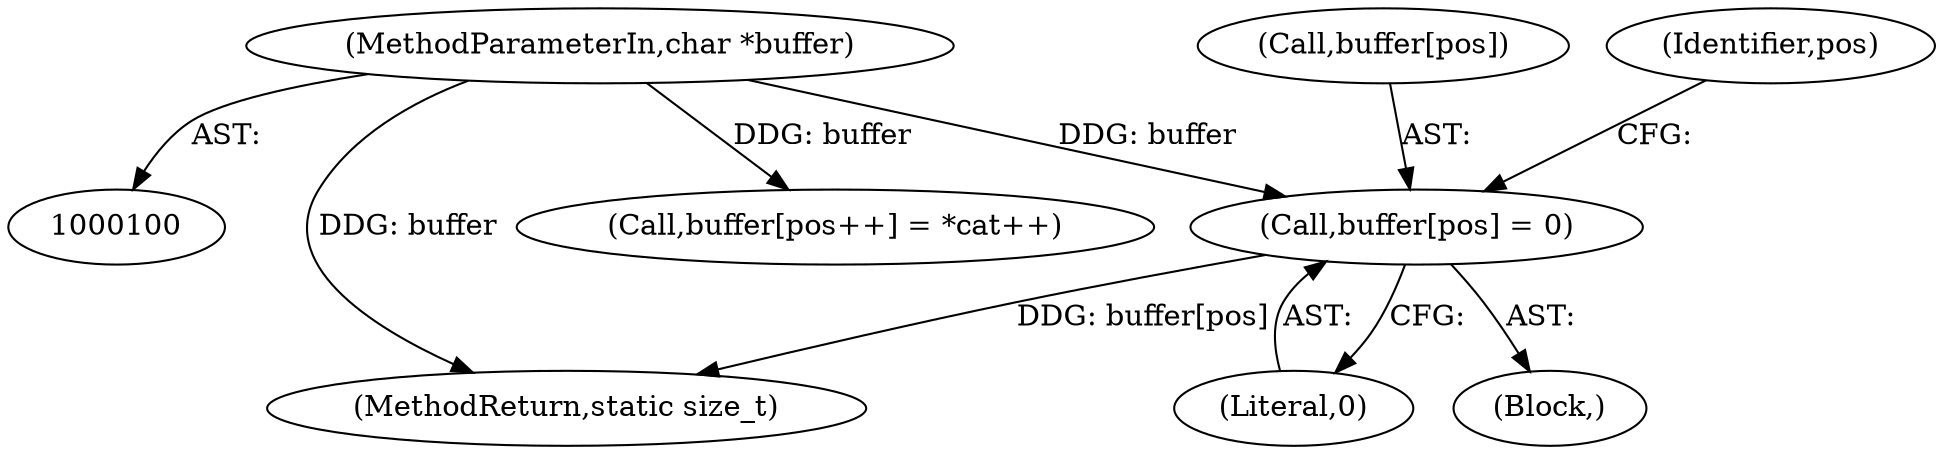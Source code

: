 digraph "0_Android_9d4853418ab2f754c2b63e091c29c5529b8b86ca_123@array" {
"1000136" [label="(Call,buffer[pos] = 0)"];
"1000101" [label="(MethodParameterIn,char *buffer)"];
"1000136" [label="(Call,buffer[pos] = 0)"];
"1000137" [label="(Call,buffer[pos])"];
"1000142" [label="(Identifier,pos)"];
"1000119" [label="(Call,buffer[pos++] = *cat++)"];
"1000143" [label="(MethodReturn,static size_t)"];
"1000101" [label="(MethodParameterIn,char *buffer)"];
"1000105" [label="(Block,)"];
"1000140" [label="(Literal,0)"];
"1000136" -> "1000105"  [label="AST: "];
"1000136" -> "1000140"  [label="CFG: "];
"1000137" -> "1000136"  [label="AST: "];
"1000140" -> "1000136"  [label="AST: "];
"1000142" -> "1000136"  [label="CFG: "];
"1000136" -> "1000143"  [label="DDG: buffer[pos]"];
"1000101" -> "1000136"  [label="DDG: buffer"];
"1000101" -> "1000100"  [label="AST: "];
"1000101" -> "1000143"  [label="DDG: buffer"];
"1000101" -> "1000119"  [label="DDG: buffer"];
}
